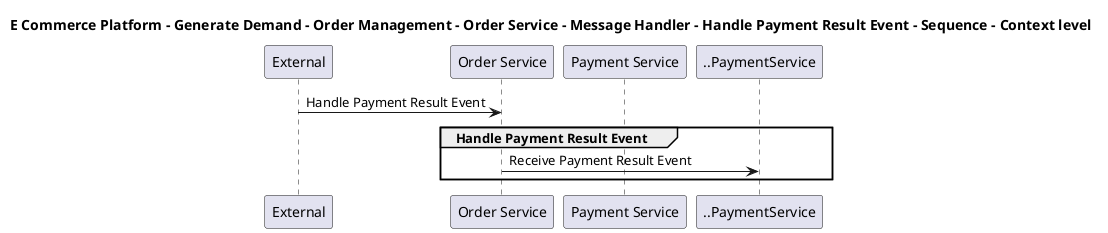 @startuml

title E Commerce Platform - Generate Demand - Order Management - Order Service - Message Handler - Handle Payment Result Event - Sequence - Context level

participant "External" as C4InterFlow.SoftwareSystems.ExternalSystem
participant "Order Service" as ECommercePlatform.GenerateDemand.OrderManagement.SoftwareSystems.OrderService
participant "Payment Service" as ECommercePlatform.Deliver.Payments.SoftwareSystems.PaymentService

C4InterFlow.SoftwareSystems.ExternalSystem -> ECommercePlatform.GenerateDemand.OrderManagement.SoftwareSystems.OrderService : Handle Payment Result Event
group Handle Payment Result Event
ECommercePlatform.GenerateDemand.OrderManagement.SoftwareSystems.OrderService -> ..PaymentService : Receive Payment Result Event
end


@enduml
